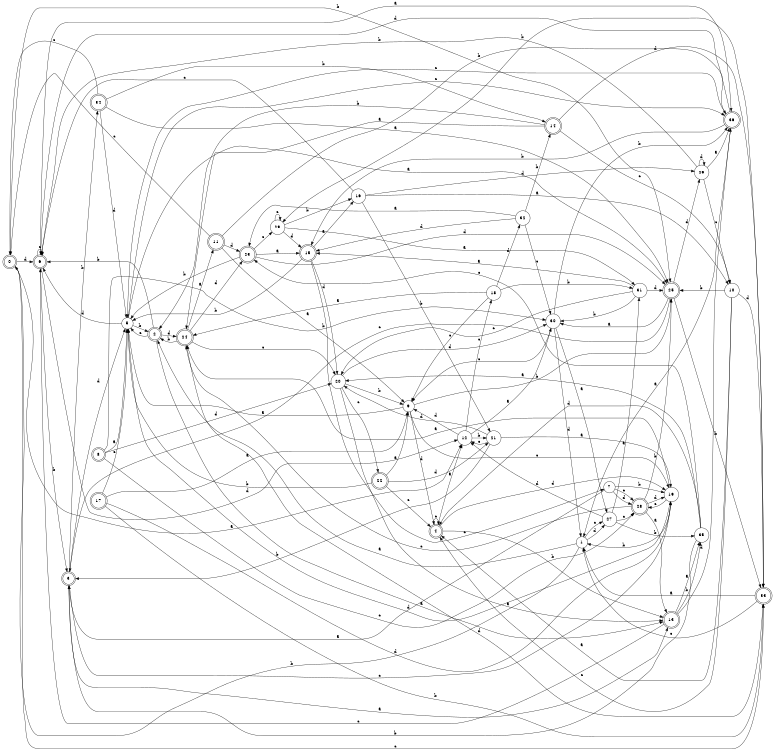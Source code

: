 digraph n30_7 {
__start0 [label="" shape="none"];

rankdir=LR;
size="8,5";

s0 [style="rounded,filled", color="black", fillcolor="white" shape="doublecircle", label="0"];
s1 [style="filled", color="black", fillcolor="white" shape="circle", label="1"];
s2 [style="rounded,filled", color="black", fillcolor="white" shape="doublecircle", label="2"];
s3 [style="rounded,filled", color="black", fillcolor="white" shape="doublecircle", label="3"];
s4 [style="rounded,filled", color="black", fillcolor="white" shape="doublecircle", label="4"];
s5 [style="filled", color="black", fillcolor="white" shape="circle", label="5"];
s6 [style="rounded,filled", color="black", fillcolor="white" shape="doublecircle", label="6"];
s7 [style="filled", color="black", fillcolor="white" shape="circle", label="7"];
s8 [style="rounded,filled", color="black", fillcolor="white" shape="doublecircle", label="8"];
s9 [style="filled", color="black", fillcolor="white" shape="circle", label="9"];
s10 [style="filled", color="black", fillcolor="white" shape="circle", label="10"];
s11 [style="rounded,filled", color="black", fillcolor="white" shape="doublecircle", label="11"];
s12 [style="filled", color="black", fillcolor="white" shape="circle", label="12"];
s13 [style="rounded,filled", color="black", fillcolor="white" shape="doublecircle", label="13"];
s14 [style="rounded,filled", color="black", fillcolor="white" shape="doublecircle", label="14"];
s15 [style="rounded,filled", color="black", fillcolor="white" shape="doublecircle", label="15"];
s16 [style="filled", color="black", fillcolor="white" shape="circle", label="16"];
s17 [style="rounded,filled", color="black", fillcolor="white" shape="doublecircle", label="17"];
s18 [style="filled", color="black", fillcolor="white" shape="circle", label="18"];
s19 [style="filled", color="black", fillcolor="white" shape="circle", label="19"];
s20 [style="filled", color="black", fillcolor="white" shape="circle", label="20"];
s21 [style="filled", color="black", fillcolor="white" shape="circle", label="21"];
s22 [style="rounded,filled", color="black", fillcolor="white" shape="doublecircle", label="22"];
s23 [style="rounded,filled", color="black", fillcolor="white" shape="doublecircle", label="23"];
s24 [style="rounded,filled", color="black", fillcolor="white" shape="doublecircle", label="24"];
s25 [style="rounded,filled", color="black", fillcolor="white" shape="doublecircle", label="25"];
s26 [style="filled", color="black", fillcolor="white" shape="circle", label="26"];
s27 [style="filled", color="black", fillcolor="white" shape="circle", label="27"];
s28 [style="rounded,filled", color="black", fillcolor="white" shape="doublecircle", label="28"];
s29 [style="filled", color="black", fillcolor="white" shape="circle", label="29"];
s30 [style="filled", color="black", fillcolor="white" shape="circle", label="30"];
s31 [style="filled", color="black", fillcolor="white" shape="circle", label="31"];
s32 [style="filled", color="black", fillcolor="white" shape="circle", label="32"];
s33 [style="rounded,filled", color="black", fillcolor="white" shape="doublecircle", label="33"];
s34 [style="rounded,filled", color="black", fillcolor="white" shape="doublecircle", label="34"];
s35 [style="filled", color="black", fillcolor="white" shape="circle", label="35"];
s36 [style="rounded,filled", color="black", fillcolor="white" shape="doublecircle", label="36"];
s0 -> s12 [label="a"];
s0 -> s25 [label="b"];
s0 -> s33 [label="c"];
s0 -> s6 [label="d"];
s1 -> s2 [label="a"];
s1 -> s0 [label="b"];
s1 -> s27 [label="c"];
s1 -> s27 [label="d"];
s2 -> s13 [label="a"];
s2 -> s6 [label="b"];
s2 -> s5 [label="c"];
s2 -> s24 [label="d"];
s3 -> s13 [label="a"];
s3 -> s34 [label="b"];
s3 -> s19 [label="c"];
s3 -> s5 [label="d"];
s4 -> s12 [label="a"];
s4 -> s13 [label="b"];
s4 -> s4 [label="c"];
s4 -> s19 [label="d"];
s5 -> s25 [label="a"];
s5 -> s2 [label="b"];
s5 -> s36 [label="c"];
s5 -> s6 [label="d"];
s6 -> s36 [label="a"];
s6 -> s3 [label="b"];
s6 -> s6 [label="c"];
s6 -> s12 [label="d"];
s7 -> s3 [label="a"];
s7 -> s19 [label="b"];
s7 -> s28 [label="c"];
s7 -> s28 [label="d"];
s8 -> s5 [label="a"];
s8 -> s30 [label="b"];
s8 -> s28 [label="c"];
s8 -> s20 [label="d"];
s9 -> s5 [label="a"];
s9 -> s25 [label="b"];
s9 -> s19 [label="c"];
s9 -> s4 [label="d"];
s10 -> s4 [label="a"];
s10 -> s25 [label="b"];
s10 -> s4 [label="c"];
s10 -> s33 [label="d"];
s11 -> s9 [label="a"];
s11 -> s36 [label="b"];
s11 -> s0 [label="c"];
s11 -> s23 [label="d"];
s12 -> s30 [label="a"];
s12 -> s21 [label="b"];
s12 -> s18 [label="c"];
s12 -> s9 [label="d"];
s13 -> s35 [label="a"];
s13 -> s35 [label="b"];
s13 -> s6 [label="c"];
s13 -> s36 [label="d"];
s14 -> s24 [label="a"];
s14 -> s2 [label="b"];
s14 -> s10 [label="c"];
s14 -> s33 [label="d"];
s15 -> s16 [label="a"];
s15 -> s5 [label="b"];
s15 -> s7 [label="c"];
s15 -> s20 [label="d"];
s16 -> s10 [label="a"];
s16 -> s21 [label="b"];
s16 -> s6 [label="c"];
s16 -> s26 [label="d"];
s17 -> s9 [label="a"];
s17 -> s33 [label="b"];
s17 -> s5 [label="c"];
s17 -> s19 [label="d"];
s18 -> s24 [label="a"];
s18 -> s31 [label="b"];
s18 -> s9 [label="c"];
s18 -> s32 [label="d"];
s19 -> s24 [label="a"];
s19 -> s1 [label="b"];
s19 -> s28 [label="c"];
s19 -> s5 [label="d"];
s20 -> s13 [label="a"];
s20 -> s9 [label="b"];
s20 -> s22 [label="c"];
s20 -> s30 [label="d"];
s21 -> s19 [label="a"];
s21 -> s3 [label="b"];
s21 -> s12 [label="c"];
s21 -> s20 [label="d"];
s22 -> s9 [label="a"];
s22 -> s5 [label="b"];
s22 -> s4 [label="c"];
s22 -> s21 [label="d"];
s23 -> s15 [label="a"];
s23 -> s5 [label="b"];
s23 -> s29 [label="c"];
s23 -> s25 [label="d"];
s24 -> s11 [label="a"];
s24 -> s2 [label="b"];
s24 -> s20 [label="c"];
s24 -> s23 [label="d"];
s25 -> s30 [label="a"];
s25 -> s33 [label="b"];
s25 -> s3 [label="c"];
s25 -> s26 [label="d"];
s26 -> s36 [label="a"];
s26 -> s6 [label="b"];
s26 -> s10 [label="c"];
s26 -> s26 [label="d"];
s27 -> s31 [label="a"];
s27 -> s35 [label="b"];
s27 -> s28 [label="c"];
s27 -> s12 [label="d"];
s28 -> s13 [label="a"];
s28 -> s25 [label="b"];
s28 -> s24 [label="c"];
s28 -> s19 [label="d"];
s29 -> s31 [label="a"];
s29 -> s16 [label="b"];
s29 -> s29 [label="c"];
s29 -> s15 [label="d"];
s30 -> s27 [label="a"];
s30 -> s36 [label="b"];
s30 -> s9 [label="c"];
s30 -> s1 [label="d"];
s31 -> s15 [label="a"];
s31 -> s30 [label="b"];
s31 -> s20 [label="c"];
s31 -> s25 [label="d"];
s32 -> s23 [label="a"];
s32 -> s14 [label="b"];
s32 -> s30 [label="c"];
s32 -> s15 [label="d"];
s33 -> s1 [label="a"];
s33 -> s29 [label="b"];
s33 -> s1 [label="c"];
s33 -> s24 [label="d"];
s34 -> s25 [label="a"];
s34 -> s14 [label="b"];
s34 -> s0 [label="c"];
s34 -> s5 [label="d"];
s35 -> s20 [label="a"];
s35 -> s3 [label="b"];
s35 -> s23 [label="c"];
s35 -> s4 [label="d"];
s36 -> s1 [label="a"];
s36 -> s15 [label="b"];
s36 -> s5 [label="c"];
s36 -> s6 [label="d"];

}